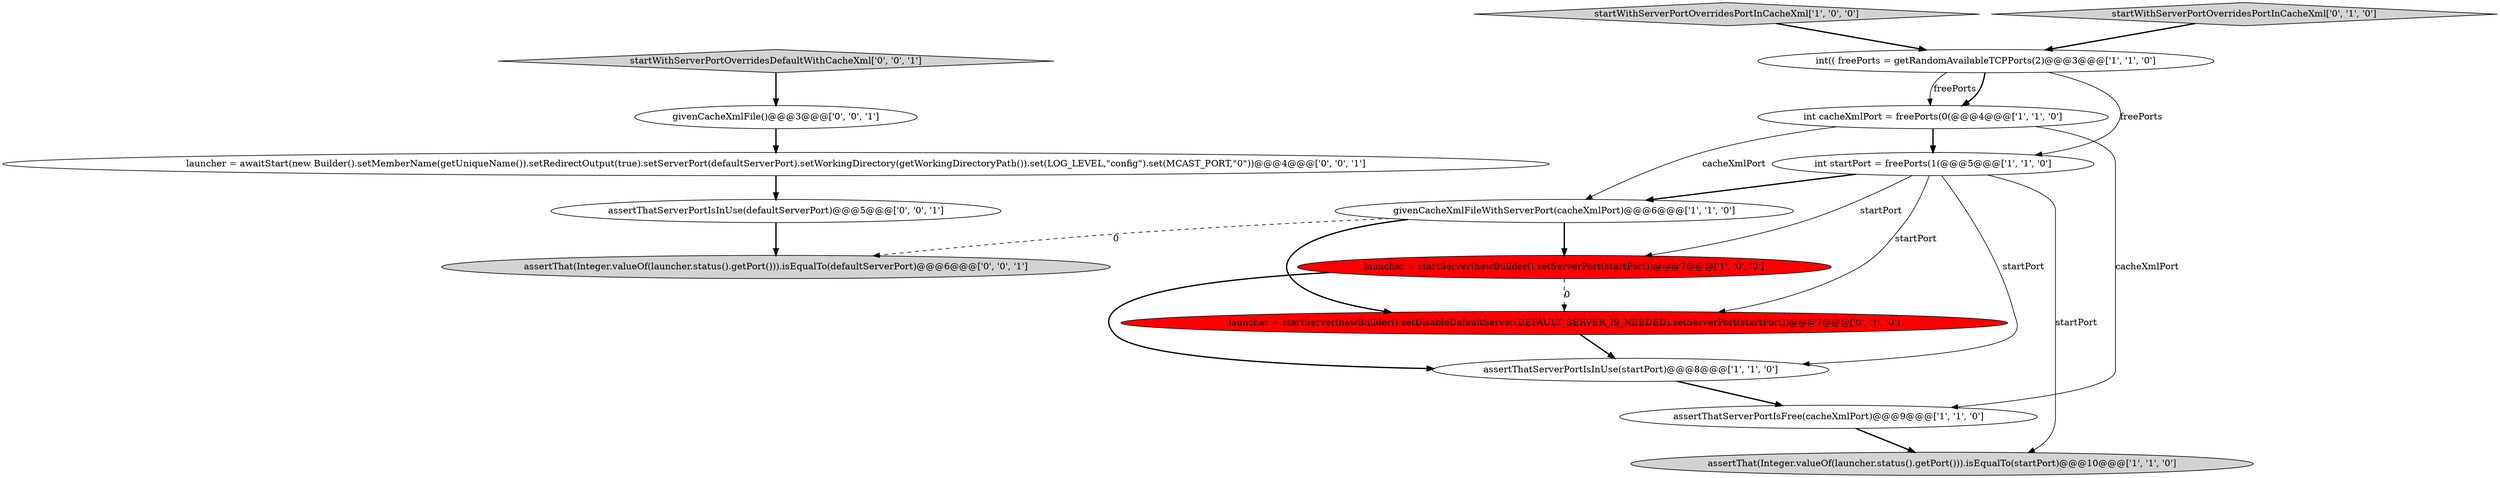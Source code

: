 digraph {
4 [style = filled, label = "assertThat(Integer.valueOf(launcher.status().getPort())).isEqualTo(startPort)@@@10@@@['1', '1', '0']", fillcolor = lightgray, shape = ellipse image = "AAA0AAABBB1BBB"];
0 [style = filled, label = "int startPort = freePorts(1(@@@5@@@['1', '1', '0']", fillcolor = white, shape = ellipse image = "AAA0AAABBB1BBB"];
7 [style = filled, label = "launcher = startServer(newBuilder().setServerPort(startPort))@@@7@@@['1', '0', '0']", fillcolor = red, shape = ellipse image = "AAA1AAABBB1BBB"];
6 [style = filled, label = "startWithServerPortOverridesPortInCacheXml['1', '0', '0']", fillcolor = lightgray, shape = diamond image = "AAA0AAABBB1BBB"];
5 [style = filled, label = "int(( freePorts = getRandomAvailableTCPPorts(2)@@@3@@@['1', '1', '0']", fillcolor = white, shape = ellipse image = "AAA0AAABBB1BBB"];
8 [style = filled, label = "assertThatServerPortIsInUse(startPort)@@@8@@@['1', '1', '0']", fillcolor = white, shape = ellipse image = "AAA0AAABBB1BBB"];
2 [style = filled, label = "int cacheXmlPort = freePorts(0(@@@4@@@['1', '1', '0']", fillcolor = white, shape = ellipse image = "AAA0AAABBB1BBB"];
13 [style = filled, label = "launcher = awaitStart(new Builder().setMemberName(getUniqueName()).setRedirectOutput(true).setServerPort(defaultServerPort).setWorkingDirectory(getWorkingDirectoryPath()).set(LOG_LEVEL,\"config\").set(MCAST_PORT,\"0\"))@@@4@@@['0', '0', '1']", fillcolor = white, shape = ellipse image = "AAA0AAABBB3BBB"];
3 [style = filled, label = "givenCacheXmlFileWithServerPort(cacheXmlPort)@@@6@@@['1', '1', '0']", fillcolor = white, shape = ellipse image = "AAA0AAABBB1BBB"];
15 [style = filled, label = "startWithServerPortOverridesDefaultWithCacheXml['0', '0', '1']", fillcolor = lightgray, shape = diamond image = "AAA0AAABBB3BBB"];
1 [style = filled, label = "assertThatServerPortIsFree(cacheXmlPort)@@@9@@@['1', '1', '0']", fillcolor = white, shape = ellipse image = "AAA0AAABBB1BBB"];
14 [style = filled, label = "assertThatServerPortIsInUse(defaultServerPort)@@@5@@@['0', '0', '1']", fillcolor = white, shape = ellipse image = "AAA0AAABBB3BBB"];
9 [style = filled, label = "launcher = startServer(newBuilder().setDisableDefaultServer(DEFAULT_SERVER_IS_NEEDED).setServerPort(startPort))@@@7@@@['0', '1', '0']", fillcolor = red, shape = ellipse image = "AAA1AAABBB2BBB"];
12 [style = filled, label = "assertThat(Integer.valueOf(launcher.status().getPort())).isEqualTo(defaultServerPort)@@@6@@@['0', '0', '1']", fillcolor = lightgray, shape = ellipse image = "AAA0AAABBB3BBB"];
11 [style = filled, label = "givenCacheXmlFile()@@@3@@@['0', '0', '1']", fillcolor = white, shape = ellipse image = "AAA0AAABBB3BBB"];
10 [style = filled, label = "startWithServerPortOverridesPortInCacheXml['0', '1', '0']", fillcolor = lightgray, shape = diamond image = "AAA0AAABBB2BBB"];
0->3 [style = bold, label=""];
1->4 [style = bold, label=""];
5->2 [style = solid, label="freePorts"];
0->8 [style = solid, label="startPort"];
2->3 [style = solid, label="cacheXmlPort"];
2->1 [style = solid, label="cacheXmlPort"];
7->8 [style = bold, label=""];
9->8 [style = bold, label=""];
3->9 [style = bold, label=""];
8->1 [style = bold, label=""];
6->5 [style = bold, label=""];
5->2 [style = bold, label=""];
2->0 [style = bold, label=""];
10->5 [style = bold, label=""];
15->11 [style = bold, label=""];
3->12 [style = dashed, label="0"];
3->7 [style = bold, label=""];
7->9 [style = dashed, label="0"];
14->12 [style = bold, label=""];
11->13 [style = bold, label=""];
0->4 [style = solid, label="startPort"];
5->0 [style = solid, label="freePorts"];
0->7 [style = solid, label="startPort"];
0->9 [style = solid, label="startPort"];
13->14 [style = bold, label=""];
}
